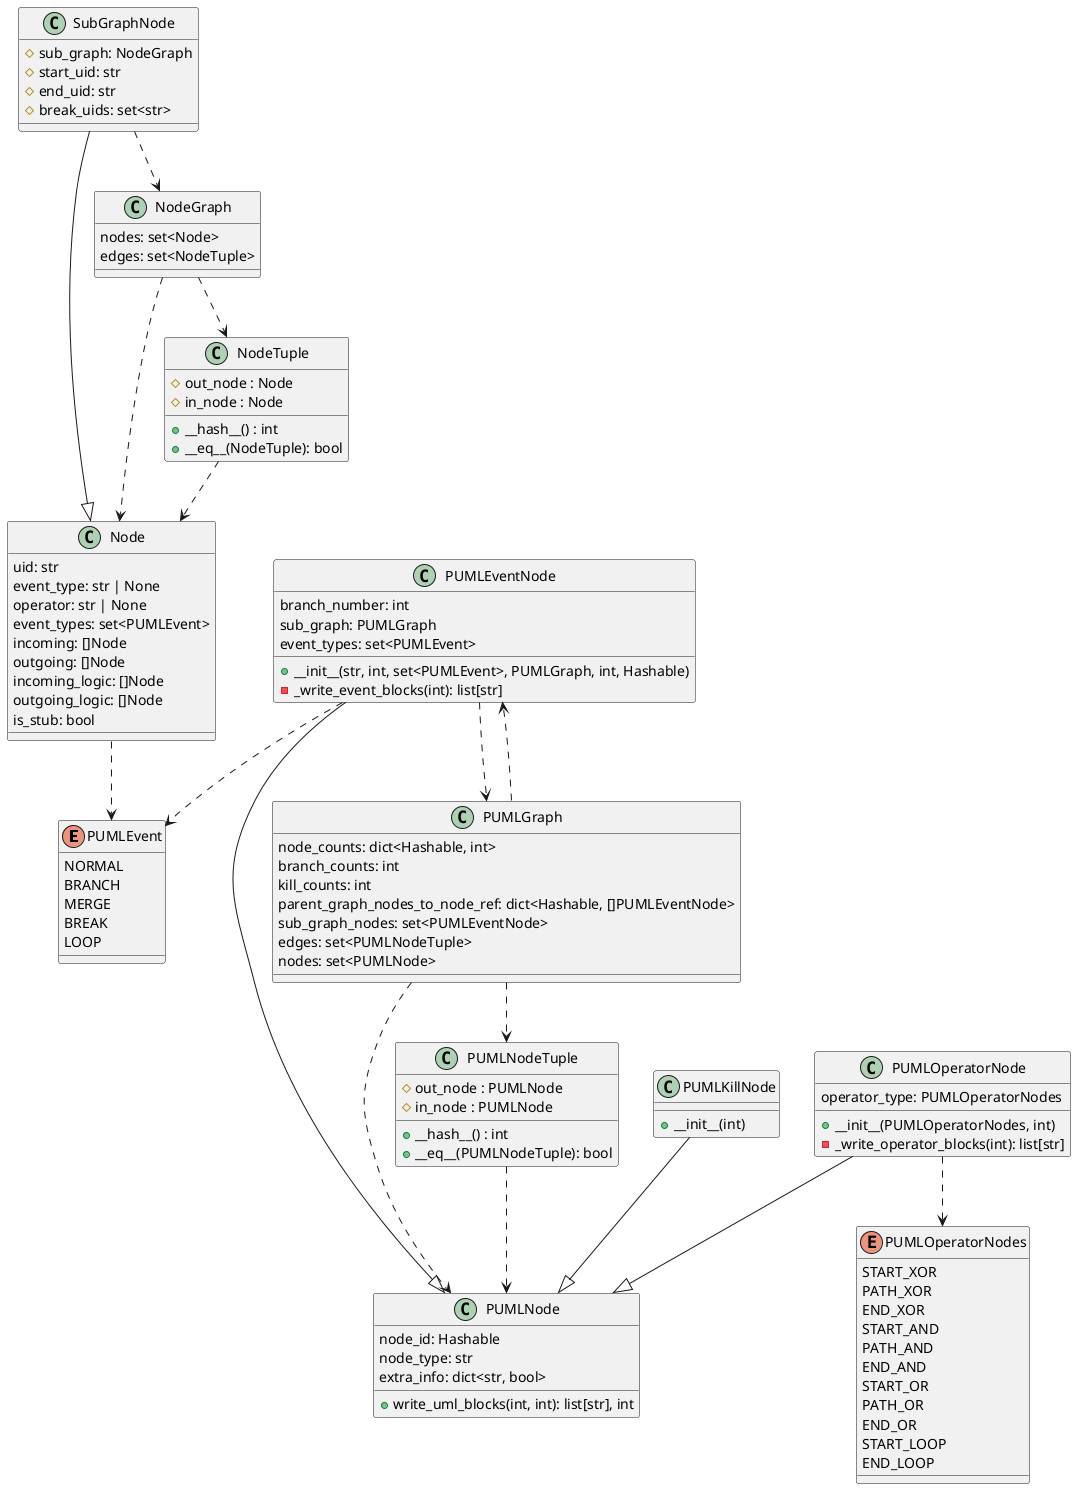 @startuml


enum PUMLEvent {
    NORMAL
    BRANCH
    MERGE
    BREAK
    LOOP
}

enum PUMLOperatorNodes {

    START_XOR
    PATH_XOR
    END_XOR
    START_AND
    PATH_AND
    END_AND
    START_OR
    PATH_OR
    END_OR
    START_LOOP
    END_LOOP
}


class PUMLNode {
    node_id: Hashable
    node_type: str
    extra_info: dict<str, bool>
    +write_uml_blocks(int, int): list[str], int
}

class PUMLEventNode {
    branch_number: int
    sub_graph: PUMLGraph
    event_types: set<PUMLEvent>
    +__init__(str, int, set<PUMLEvent>, PUMLGraph, int, Hashable)
    -_write_event_blocks(int): list[str]
}

class PUMLOperatorNode {
    operator_type: PUMLOperatorNodes
    +__init__(PUMLOperatorNodes, int)
    -_write_operator_blocks(int): list[str]
}

class PUMLKillNode {
    +__init__(int)
}

class PUMLGraph {
    node_counts: dict<Hashable, int>
    branch_counts: int
    kill_counts: int
    parent_graph_nodes_to_node_ref: dict<Hashable, []PUMLEventNode>
    sub_graph_nodes: set<PUMLEventNode>
    edges: set<PUMLNodeTuple>
    nodes: set<PUMLNode>
}

class PUMLNodeTuple {
    #out_node : PUMLNode
    #in_node : PUMLNode
    +__hash__() : int
    +__eq__(PUMLNodeTuple): bool
}

PUMLGraph ..> PUMLNode
PUMLGraph ..> PUMLEventNode
PUMLGraph ..> PUMLNodeTuple
PUMLNodeTuple ..> PUMLNode
PUMLEventNode --|> PUMLNode
PUMLOperatorNode --|> PUMLNode
PUMLKillNode --|> PUMLNode
PUMLEventNode ..> PUMLGraph
PUMLEventNode ..> PUMLEvent
PUMLOperatorNode ..> PUMLOperatorNodes

class Node {
    uid: str
    event_type: str | None
    operator: str | None
    event_types: set<PUMLEvent>
    incoming: []Node
    outgoing: []Node
    incoming_logic: []Node
    outgoing_logic: []Node
    is_stub: bool
}

class SubGraphNode {
    #sub_graph: NodeGraph
    #start_uid: str
    #end_uid: str
    #break_uids: set<str>
}

class NodeGraph {
    nodes: set<Node>
    edges: set<NodeTuple>
}

class NodeTuple {
    #out_node : Node
    #in_node : Node
    +__hash__() : int
    +__eq__(NodeTuple): bool
}



NodeGraph ..> Node
NodeGraph ..> NodeTuple
NodeTuple ..> Node
SubGraphNode --|> Node
SubGraphNode ..> NodeGraph
Node ..> PUMLEvent
@enduml